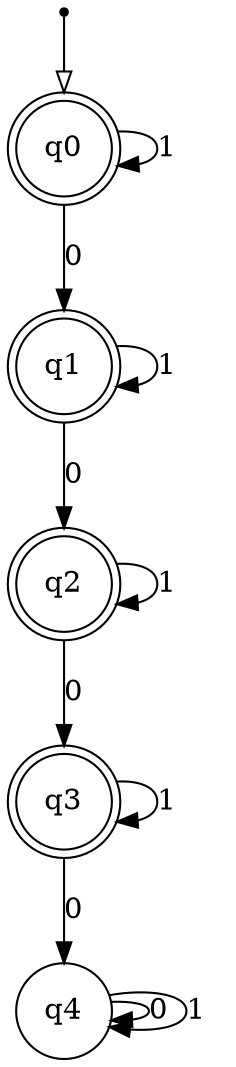 digraph {
  node [shape=point]; __start;
  node [shape = doublecircle]; q0;
  node [shape = doublecircle]; q1;
  node [shape = doublecircle]; q2;
  node [shape = doublecircle]; q3;
  node [shape = circle]; q4;

  __start -> q0 [arrowhead = empty];
  q0 -> q1 [label = "0"];
  q0 -> q0 [label = "1"];
  q1 -> q2 [label = "0"];
  q1 -> q1 [label = "1"];
  q2 -> q3 [label = "0"];
  q2 -> q2 [label = "1"];
  q3 -> q4 [label = "0"];
  q3 -> q3 [label = "1"];
  q4 -> q4 [label = "0"];
  q4 -> q4 [label = "1"];
}